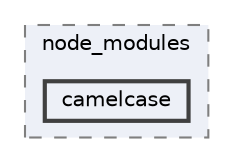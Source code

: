digraph "pkiclassroomrescheduler/src/main/frontend/node_modules/@istanbuljs/load-nyc-config/node_modules/camelcase"
{
 // LATEX_PDF_SIZE
  bgcolor="transparent";
  edge [fontname=Helvetica,fontsize=10,labelfontname=Helvetica,labelfontsize=10];
  node [fontname=Helvetica,fontsize=10,shape=box,height=0.2,width=0.4];
  compound=true
  subgraph clusterdir_d2295254150f6d0ce71c893a011c054d {
    graph [ bgcolor="#edf0f7", pencolor="grey50", label="node_modules", fontname=Helvetica,fontsize=10 style="filled,dashed", URL="dir_d2295254150f6d0ce71c893a011c054d.html",tooltip=""]
  dir_a662a790e6c22310b8bc6fcaa45b25f0 [label="camelcase", fillcolor="#edf0f7", color="grey25", style="filled,bold", URL="dir_a662a790e6c22310b8bc6fcaa45b25f0.html",tooltip=""];
  }
}
